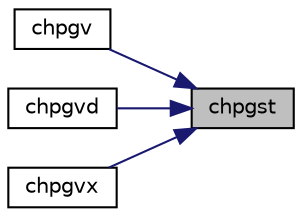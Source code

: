 digraph "chpgst"
{
 // LATEX_PDF_SIZE
  edge [fontname="Helvetica",fontsize="10",labelfontname="Helvetica",labelfontsize="10"];
  node [fontname="Helvetica",fontsize="10",shape=record];
  rankdir="RL";
  Node1 [label="chpgst",height=0.2,width=0.4,color="black", fillcolor="grey75", style="filled", fontcolor="black",tooltip="CHPGST"];
  Node1 -> Node2 [dir="back",color="midnightblue",fontsize="10",style="solid",fontname="Helvetica"];
  Node2 [label="chpgv",height=0.2,width=0.4,color="black", fillcolor="white", style="filled",URL="$chpgv_8f.html#ac61afdaa5fcdc3c260b9333416b012e6",tooltip="CHPGV"];
  Node1 -> Node3 [dir="back",color="midnightblue",fontsize="10",style="solid",fontname="Helvetica"];
  Node3 [label="chpgvd",height=0.2,width=0.4,color="black", fillcolor="white", style="filled",URL="$chpgvd_8f.html#a014aa918f8b897bd887b9ba67242e0d5",tooltip="CHPGVD"];
  Node1 -> Node4 [dir="back",color="midnightblue",fontsize="10",style="solid",fontname="Helvetica"];
  Node4 [label="chpgvx",height=0.2,width=0.4,color="black", fillcolor="white", style="filled",URL="$chpgvx_8f.html#a81a69366c832454d56786374b6ad1614",tooltip="CHPGVX"];
}
